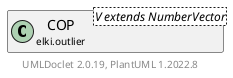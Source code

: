 @startuml
    remove .*\.(Instance|Par|Parameterizer|Factory)$
    set namespaceSeparator none
    hide empty fields
    hide empty methods

    class "<size:14>COP.Par\n<size:10>elki.outlier" as elki.outlier.COP.Par<V extends NumberVector> [[COP.Par.html]] {
        {static} +K_ID: OptionID
        {static} +DIST_ID: OptionID
        {static} +PCARUNNER_ID: OptionID
        {static} +EXPECT_ID: OptionID
        {static} +MODELS_ID: OptionID
        ~k: int
        ~pca: PCARunner
        ~dist: DistanceDist
        ~expect: double
        ~models: boolean
        #distance: Distance<? super NumberVector>
        +configure(Parameterization): void
        +make(): COP<V extends NumberVector>
    }

    interface "<size:14>Parameterizer\n<size:10>elki.utilities.optionhandling" as elki.utilities.optionhandling.Parameterizer [[../utilities/optionhandling/Parameterizer.html]] {
        {abstract} +make(): Object
    }
    class "<size:14>COP\n<size:10>elki.outlier" as elki.outlier.COP<V extends NumberVector> [[COP.html]]

    elki.utilities.optionhandling.Parameterizer <|.. elki.outlier.COP.Par
    elki.outlier.COP +-- elki.outlier.COP.Par

    center footer UMLDoclet 2.0.19, PlantUML 1.2022.8
@enduml
